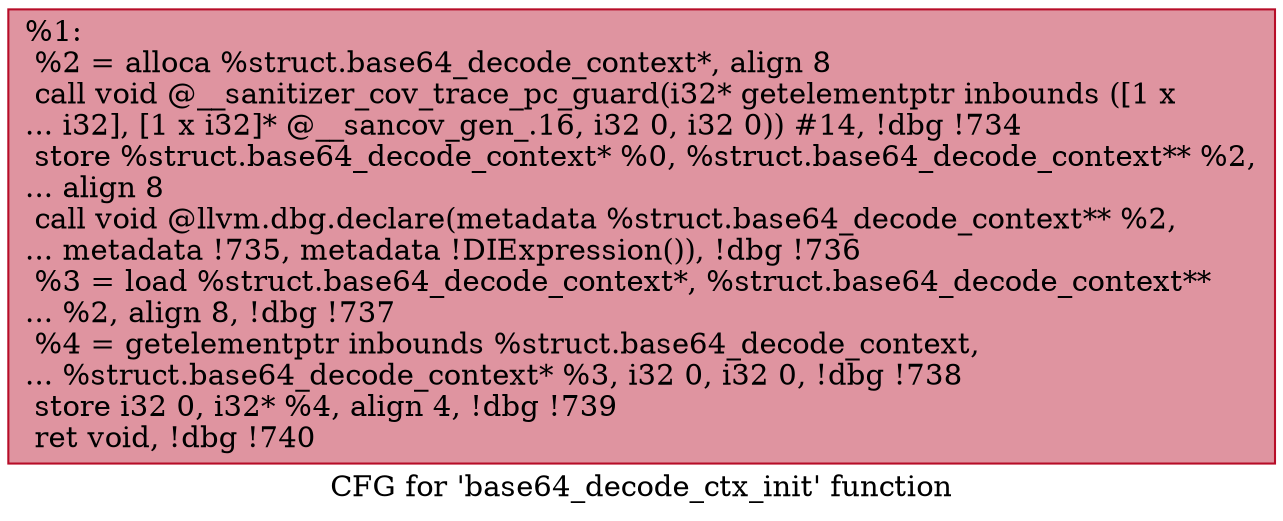 digraph "CFG for 'base64_decode_ctx_init' function" {
	label="CFG for 'base64_decode_ctx_init' function";

	Node0x555ee4ede8c0 [shape=record,color="#b70d28ff", style=filled, fillcolor="#b70d2870",label="{%1:\l  %2 = alloca %struct.base64_decode_context*, align 8\l  call void @__sanitizer_cov_trace_pc_guard(i32* getelementptr inbounds ([1 x\l... i32], [1 x i32]* @__sancov_gen_.16, i32 0, i32 0)) #14, !dbg !734\l  store %struct.base64_decode_context* %0, %struct.base64_decode_context** %2,\l... align 8\l  call void @llvm.dbg.declare(metadata %struct.base64_decode_context** %2,\l... metadata !735, metadata !DIExpression()), !dbg !736\l  %3 = load %struct.base64_decode_context*, %struct.base64_decode_context**\l... %2, align 8, !dbg !737\l  %4 = getelementptr inbounds %struct.base64_decode_context,\l... %struct.base64_decode_context* %3, i32 0, i32 0, !dbg !738\l  store i32 0, i32* %4, align 4, !dbg !739\l  ret void, !dbg !740\l}"];
}
